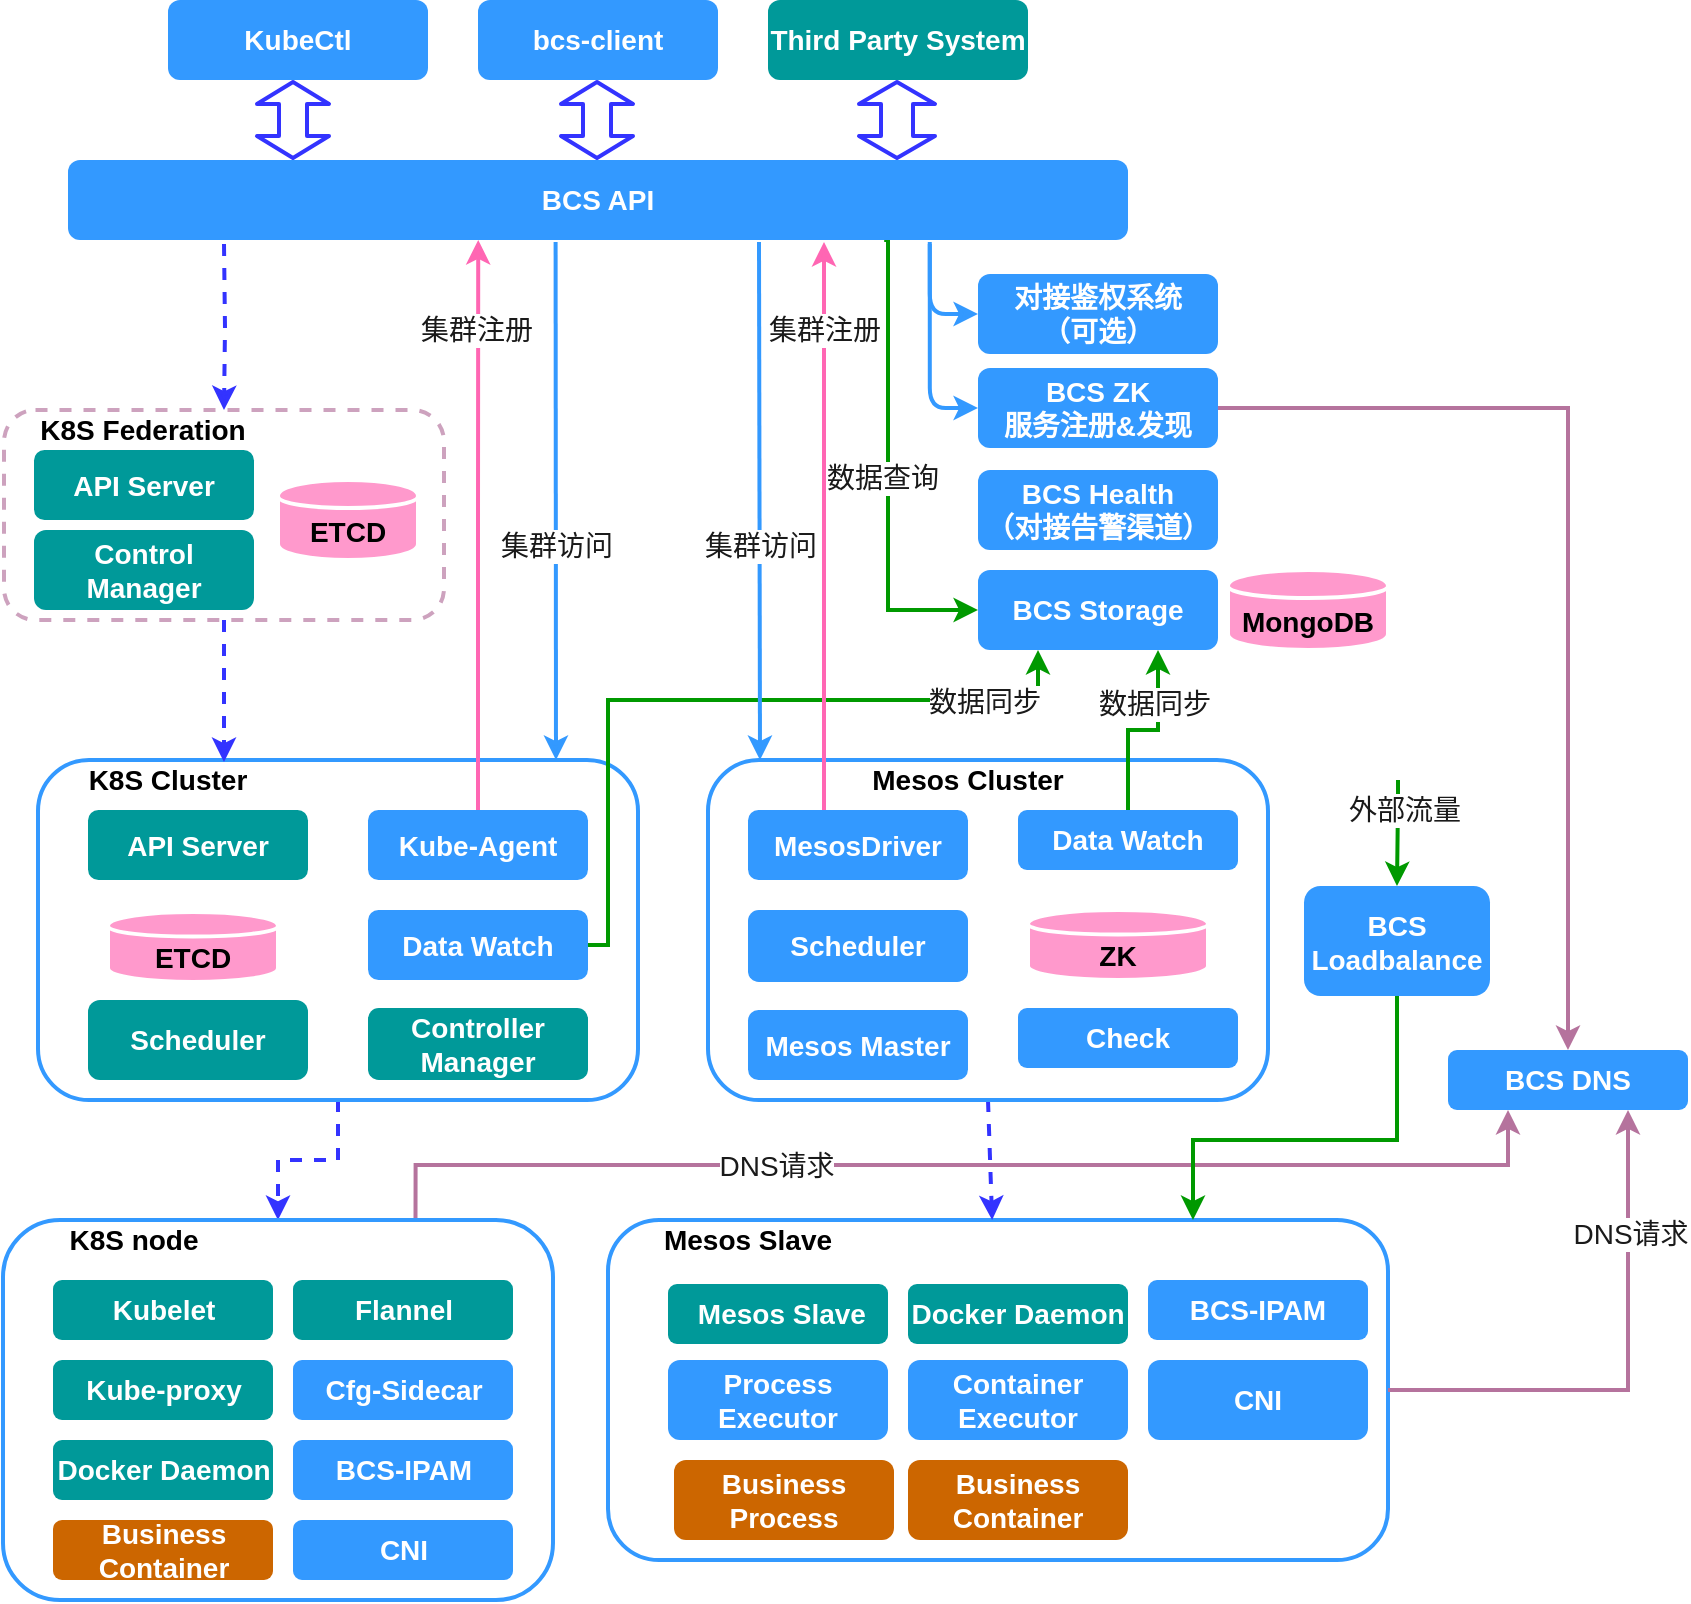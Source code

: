 <mxfile version="10.6.6" type="device"><diagram id="taxaUmjwehEzx2mqGv78" name="Page-1"><mxGraphModel dx="968" dy="805" grid="1" gridSize="10" guides="1" tooltips="1" connect="1" arrows="1" fold="1" page="1" pageScale="1" pageWidth="827" pageHeight="1169" math="0" shadow="0"><root><mxCell id="0"/><mxCell id="1" parent="0"/><mxCell id="cRc2IPDak52sebp2Z4-t-1" value="KubeCtl&lt;br style=&quot;font-size: 14px;&quot;&gt;" style="rounded=1;whiteSpace=wrap;html=1;fontSize=14;fontStyle=1;strokeColor=none;fillColor=#3399FF;fontColor=#FFFFFF;" vertex="1" parent="1"><mxGeometry x="160" y="80" width="130" height="40" as="geometry"/></mxCell><mxCell id="cRc2IPDak52sebp2Z4-t-2" value="bcs-client&lt;br style=&quot;font-size: 14px;&quot;&gt;" style="rounded=1;whiteSpace=wrap;html=1;fontSize=14;fontStyle=1;fontColor=#FFFFFF;strokeColor=none;fillColor=#3399FF;" vertex="1" parent="1"><mxGeometry x="315" y="80" width="120" height="40" as="geometry"/></mxCell><mxCell id="cRc2IPDak52sebp2Z4-t-3" value="Third Party System" style="rounded=1;whiteSpace=wrap;html=1;fontSize=14;fontStyle=1;fillColor=#009999;strokeColor=none;fontColor=#FFFFFF;" vertex="1" parent="1"><mxGeometry x="460" y="80" width="130" height="40" as="geometry"/></mxCell><mxCell id="cRc2IPDak52sebp2Z4-t-68" style="edgeStyle=orthogonalEdgeStyle;rounded=0;orthogonalLoop=1;jettySize=auto;html=1;strokeColor=#3333FF;strokeWidth=2;fontSize=14;fontColor=#FFFFFF;dashed=1;" edge="1" parent="1" target="cRc2IPDak52sebp2Z4-t-63"><mxGeometry relative="1" as="geometry"><mxPoint x="188" y="202" as="sourcePoint"/></mxGeometry></mxCell><mxCell id="cRc2IPDak52sebp2Z4-t-86" style="edgeStyle=orthogonalEdgeStyle;rounded=0;orthogonalLoop=1;jettySize=auto;html=1;exitX=0.77;exitY=1;exitDx=0;exitDy=0;entryX=0;entryY=0.5;entryDx=0;entryDy=0;strokeColor=#009900;strokeWidth=2;fontSize=14;fontColor=#FFFFFF;exitPerimeter=0;" edge="1" parent="1" source="cRc2IPDak52sebp2Z4-t-4" target="cRc2IPDak52sebp2Z4-t-52"><mxGeometry relative="1" as="geometry"><Array as="points"><mxPoint x="520" y="200"/><mxPoint x="520" y="385"/></Array></mxGeometry></mxCell><mxCell id="cRc2IPDak52sebp2Z4-t-87" value="&lt;font color=&quot;#1a1a1a&quot;&gt;数据查询&lt;/font&gt;" style="text;html=1;resizable=0;points=[];align=center;verticalAlign=middle;labelBackgroundColor=#ffffff;fontSize=14;fontColor=#FFFFFF;" vertex="1" connectable="0" parent="cRc2IPDak52sebp2Z4-t-86"><mxGeometry x="0.043" y="-3" relative="1" as="geometry"><mxPoint as="offset"/></mxGeometry></mxCell><mxCell id="cRc2IPDak52sebp2Z4-t-4" value="BCS API&lt;br style=&quot;font-size: 14px;&quot;&gt;" style="rounded=1;whiteSpace=wrap;html=1;fontSize=14;fontStyle=1;fontColor=#FFFFFF;strokeColor=none;fillColor=#3399FF;" vertex="1" parent="1"><mxGeometry x="110" y="160" width="530" height="40" as="geometry"/></mxCell><mxCell id="cRc2IPDak52sebp2Z4-t-70" style="edgeStyle=orthogonalEdgeStyle;rounded=0;orthogonalLoop=1;jettySize=auto;html=1;exitX=0.5;exitY=1;exitDx=0;exitDy=0;entryX=0.5;entryY=0;entryDx=0;entryDy=0;dashed=1;strokeColor=#3333FF;strokeWidth=2;fontSize=14;fontColor=#FFFFFF;" edge="1" parent="1" source="cRc2IPDak52sebp2Z4-t-5" target="cRc2IPDak52sebp2Z4-t-7"><mxGeometry relative="1" as="geometry"/></mxCell><mxCell id="cRc2IPDak52sebp2Z4-t-5" value="" style="rounded=1;whiteSpace=wrap;html=1;fontSize=14;fontStyle=1;strokeColor=#3399FF;strokeWidth=2;" vertex="1" parent="1"><mxGeometry x="95" y="460" width="300" height="170" as="geometry"/></mxCell><mxCell id="cRc2IPDak52sebp2Z4-t-93" style="edgeStyle=orthogonalEdgeStyle;rounded=0;orthogonalLoop=1;jettySize=auto;html=1;exitX=0.75;exitY=0;exitDx=0;exitDy=0;strokeColor=#B5739D;strokeWidth=2;fontSize=14;fontColor=#FFFFFF;entryX=0.25;entryY=1;entryDx=0;entryDy=0;" edge="1" parent="1" source="cRc2IPDak52sebp2Z4-t-7" target="cRc2IPDak52sebp2Z4-t-50"><mxGeometry relative="1" as="geometry"><mxPoint x="880" y="630" as="targetPoint"/></mxGeometry></mxCell><mxCell id="cRc2IPDak52sebp2Z4-t-95" value="&lt;font color=&quot;#1a1a1a&quot;&gt;DNS请求&lt;/font&gt;" style="text;html=1;resizable=0;points=[];align=center;verticalAlign=middle;labelBackgroundColor=#ffffff;fontSize=14;fontColor=#FFFFFF;" vertex="1" connectable="0" parent="cRc2IPDak52sebp2Z4-t-93"><mxGeometry x="-0.311" relative="1" as="geometry"><mxPoint as="offset"/></mxGeometry></mxCell><mxCell id="cRc2IPDak52sebp2Z4-t-7" value="" style="rounded=1;whiteSpace=wrap;html=1;fontSize=14;fontStyle=1;strokeColor=#3399FF;strokeWidth=2;" vertex="1" parent="1"><mxGeometry x="77.5" y="690" width="275" height="190" as="geometry"/></mxCell><mxCell id="cRc2IPDak52sebp2Z4-t-8" value="" style="rounded=1;whiteSpace=wrap;html=1;fontSize=14;fontStyle=1;strokeColor=#3399FF;strokeWidth=2;" vertex="1" parent="1"><mxGeometry x="380" y="690" width="390" height="170" as="geometry"/></mxCell><mxCell id="cRc2IPDak52sebp2Z4-t-88" style="rounded=0;orthogonalLoop=1;jettySize=auto;html=1;exitX=0.5;exitY=1;exitDx=0;exitDy=0;strokeColor=#3333FF;strokeWidth=2;fontSize=14;fontColor=#FFFFFF;dashed=1;" edge="1" parent="1" source="cRc2IPDak52sebp2Z4-t-9" target="cRc2IPDak52sebp2Z4-t-8"><mxGeometry relative="1" as="geometry"/></mxCell><mxCell id="cRc2IPDak52sebp2Z4-t-9" value="" style="rounded=1;whiteSpace=wrap;html=1;fontSize=14;fontStyle=1;strokeColor=#3399FF;strokeWidth=2;" vertex="1" parent="1"><mxGeometry x="430" y="460" width="280" height="170" as="geometry"/></mxCell><mxCell id="cRc2IPDak52sebp2Z4-t-10" value="ETCD" style="shape=cylinder;whiteSpace=wrap;html=1;boundedLbl=1;backgroundOutline=1;fontSize=14;fontStyle=1;strokeColor=#FFFFFF;strokeWidth=2;fillColor=#FF99CC;" vertex="1" parent="1"><mxGeometry x="130" y="536" width="85" height="35" as="geometry"/></mxCell><mxCell id="cRc2IPDak52sebp2Z4-t-12" value="API Server" style="rounded=1;whiteSpace=wrap;html=1;fontSize=14;fontStyle=1;fontColor=#FFFFFF;strokeColor=none;fillColor=#009999;" vertex="1" parent="1"><mxGeometry x="120" y="485" width="110" height="35" as="geometry"/></mxCell><mxCell id="cRc2IPDak52sebp2Z4-t-71" style="edgeStyle=orthogonalEdgeStyle;rounded=0;orthogonalLoop=1;jettySize=auto;html=1;exitX=0.5;exitY=0;exitDx=0;exitDy=0;entryX=0.387;entryY=1;entryDx=0;entryDy=0;entryPerimeter=0;strokeColor=#FF66B3;strokeWidth=2;fontSize=14;fontColor=#FFFFFF;" edge="1" parent="1" source="cRc2IPDak52sebp2Z4-t-13" target="cRc2IPDak52sebp2Z4-t-4"><mxGeometry relative="1" as="geometry"/></mxCell><mxCell id="cRc2IPDak52sebp2Z4-t-73" value="&lt;font color=&quot;#1a1a1a&quot;&gt;集群注册&lt;/font&gt;" style="text;html=1;resizable=0;points=[];align=center;verticalAlign=middle;labelBackgroundColor=#ffffff;fontSize=14;fontColor=#FFFFFF;" vertex="1" connectable="0" parent="cRc2IPDak52sebp2Z4-t-71"><mxGeometry x="0.684" y="1" relative="1" as="geometry"><mxPoint as="offset"/></mxGeometry></mxCell><mxCell id="cRc2IPDak52sebp2Z4-t-13" value="Kube-Agent" style="rounded=1;whiteSpace=wrap;html=1;fontSize=14;fontStyle=1;fontColor=#FFFFFF;strokeColor=none;fillColor=#3399FF;" vertex="1" parent="1"><mxGeometry x="260" y="485" width="110" height="35" as="geometry"/></mxCell><mxCell id="cRc2IPDak52sebp2Z4-t-14" value="Scheduler" style="rounded=1;whiteSpace=wrap;html=1;fontSize=14;fontStyle=1;fontColor=#FFFFFF;strokeColor=none;fillColor=#009999;" vertex="1" parent="1"><mxGeometry x="120" y="580" width="110" height="40" as="geometry"/></mxCell><mxCell id="cRc2IPDak52sebp2Z4-t-82" style="edgeStyle=orthogonalEdgeStyle;rounded=0;orthogonalLoop=1;jettySize=auto;html=1;exitX=1;exitY=0.5;exitDx=0;exitDy=0;entryX=0.25;entryY=1;entryDx=0;entryDy=0;strokeColor=#009900;strokeWidth=2;fontSize=14;fontColor=#FFFFFF;" edge="1" parent="1" source="cRc2IPDak52sebp2Z4-t-15" target="cRc2IPDak52sebp2Z4-t-52"><mxGeometry relative="1" as="geometry"><Array as="points"><mxPoint x="380" y="553"/><mxPoint x="380" y="430"/><mxPoint x="595" y="430"/></Array></mxGeometry></mxCell><mxCell id="cRc2IPDak52sebp2Z4-t-84" value="&lt;font color=&quot;#1a1a1a&quot;&gt;数据同步&lt;/font&gt;" style="text;html=1;resizable=0;points=[];align=center;verticalAlign=middle;labelBackgroundColor=#ffffff;fontSize=14;fontColor=#FFFFFF;" vertex="1" connectable="0" parent="cRc2IPDak52sebp2Z4-t-82"><mxGeometry x="0.721" y="-1" relative="1" as="geometry"><mxPoint as="offset"/></mxGeometry></mxCell><mxCell id="cRc2IPDak52sebp2Z4-t-15" value="Data Watch" style="rounded=1;whiteSpace=wrap;html=1;fontSize=14;fontStyle=1;fontColor=#FFFFFF;strokeColor=none;fillColor=#3399FF;" vertex="1" parent="1"><mxGeometry x="260" y="535" width="110" height="35" as="geometry"/></mxCell><mxCell id="cRc2IPDak52sebp2Z4-t-16" value="Controller Manager" style="rounded=1;whiteSpace=wrap;html=1;fontSize=14;fontStyle=1;fontColor=#FFFFFF;strokeColor=none;fillColor=#009999;" vertex="1" parent="1"><mxGeometry x="260" y="584" width="110" height="36" as="geometry"/></mxCell><mxCell id="cRc2IPDak52sebp2Z4-t-17" value="K8S Cluster" style="text;html=1;strokeColor=none;fillColor=none;align=center;verticalAlign=middle;whiteSpace=wrap;rounded=0;fontSize=14;fontStyle=1" vertex="1" parent="1"><mxGeometry x="115" y="460" width="90" height="20" as="geometry"/></mxCell><mxCell id="cRc2IPDak52sebp2Z4-t-18" value="Mesos Cluster" style="text;html=1;strokeColor=none;fillColor=none;align=center;verticalAlign=middle;whiteSpace=wrap;rounded=0;fontSize=14;fontStyle=1" vertex="1" parent="1"><mxGeometry x="500" y="460" width="120" height="20" as="geometry"/></mxCell><mxCell id="cRc2IPDak52sebp2Z4-t-19" value="MesosDriver" style="rounded=1;whiteSpace=wrap;html=1;fontSize=14;fontStyle=1;fontColor=#FFFFFF;strokeColor=none;fillColor=#3399FF;" vertex="1" parent="1"><mxGeometry x="450" y="485" width="110" height="35" as="geometry"/></mxCell><mxCell id="cRc2IPDak52sebp2Z4-t-83" style="edgeStyle=orthogonalEdgeStyle;rounded=0;orthogonalLoop=1;jettySize=auto;html=1;exitX=0.5;exitY=0;exitDx=0;exitDy=0;entryX=0.75;entryY=1;entryDx=0;entryDy=0;strokeColor=#009900;strokeWidth=2;fontSize=14;fontColor=#FFFFFF;" edge="1" parent="1" source="cRc2IPDak52sebp2Z4-t-20" target="cRc2IPDak52sebp2Z4-t-52"><mxGeometry relative="1" as="geometry"/></mxCell><mxCell id="cRc2IPDak52sebp2Z4-t-85" value="&lt;font color=&quot;#1a1a1a&quot;&gt;数据同步&lt;/font&gt;" style="text;html=1;resizable=0;points=[];align=center;verticalAlign=middle;labelBackgroundColor=#ffffff;fontSize=14;fontColor=#FFFFFF;" vertex="1" connectable="0" parent="cRc2IPDak52sebp2Z4-t-83"><mxGeometry x="0.432" y="2" relative="1" as="geometry"><mxPoint as="offset"/></mxGeometry></mxCell><mxCell id="cRc2IPDak52sebp2Z4-t-20" value="Data Watch" style="rounded=1;whiteSpace=wrap;html=1;fontSize=14;fontStyle=1;fontColor=#FFFFFF;strokeColor=none;fillColor=#3399FF;" vertex="1" parent="1"><mxGeometry x="585" y="485" width="110" height="30" as="geometry"/></mxCell><mxCell id="cRc2IPDak52sebp2Z4-t-21" value="Mesos Master" style="rounded=1;whiteSpace=wrap;html=1;fontSize=14;fontStyle=1;fontColor=#FFFFFF;strokeColor=none;fillColor=#3399FF;" vertex="1" parent="1"><mxGeometry x="450" y="585" width="110" height="35" as="geometry"/></mxCell><mxCell id="cRc2IPDak52sebp2Z4-t-22" value="Scheduler" style="rounded=1;whiteSpace=wrap;html=1;fontSize=14;fontStyle=1;fontColor=#FFFFFF;strokeColor=none;fillColor=#3399FF;" vertex="1" parent="1"><mxGeometry x="450" y="535" width="110" height="36" as="geometry"/></mxCell><mxCell id="cRc2IPDak52sebp2Z4-t-23" value="ZK&lt;br style=&quot;font-size: 14px;&quot;&gt;" style="shape=cylinder;whiteSpace=wrap;html=1;boundedLbl=1;backgroundOutline=1;fontSize=14;fontStyle=1;strokeColor=#FFFFFF;strokeWidth=2;fillColor=#FF99CC;" vertex="1" parent="1"><mxGeometry x="590" y="535" width="90" height="35" as="geometry"/></mxCell><mxCell id="cRc2IPDak52sebp2Z4-t-24" value="Check" style="rounded=1;whiteSpace=wrap;html=1;fontSize=14;fontStyle=1;fontColor=#FFFFFF;strokeColor=none;fillColor=#3399FF;" vertex="1" parent="1"><mxGeometry x="585" y="584" width="110" height="30" as="geometry"/></mxCell><mxCell id="cRc2IPDak52sebp2Z4-t-25" value="K8S node" style="text;html=1;strokeColor=none;fillColor=none;align=center;verticalAlign=middle;whiteSpace=wrap;rounded=0;fontSize=14;fontStyle=1" vertex="1" parent="1"><mxGeometry x="97.5" y="690" width="90" height="20" as="geometry"/></mxCell><mxCell id="cRc2IPDak52sebp2Z4-t-26" value="Mesos Slave" style="text;html=1;strokeColor=none;fillColor=none;align=center;verticalAlign=middle;whiteSpace=wrap;rounded=0;fontSize=14;fontStyle=1" vertex="1" parent="1"><mxGeometry x="405" y="690" width="90" height="20" as="geometry"/></mxCell><mxCell id="cRc2IPDak52sebp2Z4-t-27" value="Kubelet" style="rounded=1;whiteSpace=wrap;html=1;fontSize=14;fontStyle=1;fontColor=#FFFFFF;strokeColor=none;fillColor=#009999;" vertex="1" parent="1"><mxGeometry x="102.5" y="720" width="110" height="30" as="geometry"/></mxCell><mxCell id="cRc2IPDak52sebp2Z4-t-28" value="Kube-proxy" style="rounded=1;whiteSpace=wrap;html=1;fontSize=14;fontStyle=1;fontColor=#FFFFFF;strokeColor=none;fillColor=#009999;" vertex="1" parent="1"><mxGeometry x="102.5" y="760" width="110" height="30" as="geometry"/></mxCell><mxCell id="cRc2IPDak52sebp2Z4-t-29" value="Docker Daemon" style="rounded=1;whiteSpace=wrap;html=1;fontSize=14;fontStyle=1;fontColor=#FFFFFF;strokeColor=none;fillColor=#009999;" vertex="1" parent="1"><mxGeometry x="102.5" y="800" width="110" height="30" as="geometry"/></mxCell><mxCell id="cRc2IPDak52sebp2Z4-t-30" value="Flannel" style="rounded=1;whiteSpace=wrap;html=1;fontSize=14;fontStyle=1;fontColor=#FFFFFF;strokeColor=none;fillColor=#009999;" vertex="1" parent="1"><mxGeometry x="222.5" y="720" width="110" height="30" as="geometry"/></mxCell><mxCell id="cRc2IPDak52sebp2Z4-t-31" value="Cfg-Sidecar" style="rounded=1;whiteSpace=wrap;html=1;fontSize=14;fontStyle=1;fontColor=#FFFFFF;strokeColor=none;fillColor=#3399FF;" vertex="1" parent="1"><mxGeometry x="222.5" y="760" width="110" height="30" as="geometry"/></mxCell><mxCell id="cRc2IPDak52sebp2Z4-t-32" value="BCS-IPAM" style="rounded=1;whiteSpace=wrap;html=1;fontSize=14;fontStyle=1;fontColor=#FFFFFF;strokeColor=none;fillColor=#3399FF;" vertex="1" parent="1"><mxGeometry x="222.5" y="800" width="110" height="30" as="geometry"/></mxCell><mxCell id="cRc2IPDak52sebp2Z4-t-33" value="Business Container" style="rounded=1;whiteSpace=wrap;html=1;fontSize=14;fontStyle=1;fontColor=#FFFFFF;strokeColor=none;fillColor=#CC6600;" vertex="1" parent="1"><mxGeometry x="102.5" y="840" width="110" height="30" as="geometry"/></mxCell><mxCell id="cRc2IPDak52sebp2Z4-t-34" value="CNI" style="rounded=1;whiteSpace=wrap;html=1;fontSize=14;fontStyle=1;fontColor=#FFFFFF;strokeColor=none;fillColor=#3399FF;" vertex="1" parent="1"><mxGeometry x="222.5" y="840" width="110" height="30" as="geometry"/></mxCell><mxCell id="cRc2IPDak52sebp2Z4-t-35" value="&amp;nbsp;Mesos Slave" style="rounded=1;whiteSpace=wrap;html=1;fontSize=14;fontStyle=1;fontColor=#FFFFFF;strokeColor=none;fillColor=#009999;" vertex="1" parent="1"><mxGeometry x="410" y="722" width="110" height="30" as="geometry"/></mxCell><mxCell id="cRc2IPDak52sebp2Z4-t-36" value="Process Executor" style="rounded=1;whiteSpace=wrap;html=1;fontSize=14;fontStyle=1;fontColor=#FFFFFF;strokeColor=none;fillColor=#3399FF;" vertex="1" parent="1"><mxGeometry x="410" y="760" width="110" height="40" as="geometry"/></mxCell><mxCell id="cRc2IPDak52sebp2Z4-t-37" value="Container Executor" style="rounded=1;whiteSpace=wrap;html=1;fontSize=14;fontStyle=1;fontColor=#FFFFFF;strokeColor=none;fillColor=#3399FF;" vertex="1" parent="1"><mxGeometry x="530" y="760" width="110" height="40" as="geometry"/></mxCell><mxCell id="cRc2IPDak52sebp2Z4-t-40" value="BCS-IPAM" style="rounded=1;whiteSpace=wrap;html=1;fontSize=14;fontStyle=1;fontColor=#FFFFFF;strokeColor=none;fillColor=#3399FF;" vertex="1" parent="1"><mxGeometry x="650" y="720" width="110" height="30" as="geometry"/></mxCell><mxCell id="cRc2IPDak52sebp2Z4-t-42" value="CNI" style="rounded=1;whiteSpace=wrap;html=1;fontSize=14;fontStyle=1;fontColor=#FFFFFF;strokeColor=none;fillColor=#3399FF;" vertex="1" parent="1"><mxGeometry x="650" y="760" width="110" height="40" as="geometry"/></mxCell><mxCell id="cRc2IPDak52sebp2Z4-t-47" value="Business Container" style="rounded=1;whiteSpace=wrap;html=1;fontSize=14;fontStyle=1;fontColor=#FFFFFF;strokeColor=none;fillColor=#CC6600;" vertex="1" parent="1"><mxGeometry x="530" y="810" width="110" height="40" as="geometry"/></mxCell><mxCell id="cRc2IPDak52sebp2Z4-t-48" value="Business Process" style="rounded=1;whiteSpace=wrap;html=1;fontSize=14;fontStyle=1;fontColor=#FFFFFF;strokeColor=none;fillColor=#CC6600;" vertex="1" parent="1"><mxGeometry x="413" y="810" width="110" height="40" as="geometry"/></mxCell><mxCell id="cRc2IPDak52sebp2Z4-t-49" value="Docker Daemon" style="rounded=1;whiteSpace=wrap;html=1;fontSize=14;fontStyle=1;fontColor=#FFFFFF;strokeColor=none;fillColor=#009999;" vertex="1" parent="1"><mxGeometry x="530" y="722" width="110" height="30" as="geometry"/></mxCell><mxCell id="cRc2IPDak52sebp2Z4-t-50" value="BCS DNS&lt;br style=&quot;font-size: 14px;&quot;&gt;" style="rounded=1;whiteSpace=wrap;html=1;fontSize=14;fontStyle=1;fontColor=#FFFFFF;strokeColor=none;fillColor=#3399FF;" vertex="1" parent="1"><mxGeometry x="800" y="605" width="120" height="30" as="geometry"/></mxCell><mxCell id="cRc2IPDak52sebp2Z4-t-92" style="edgeStyle=orthogonalEdgeStyle;rounded=0;orthogonalLoop=1;jettySize=auto;html=1;exitX=0.5;exitY=1;exitDx=0;exitDy=0;entryX=0.75;entryY=0;entryDx=0;entryDy=0;strokeColor=#009900;strokeWidth=2;fontSize=14;fontColor=#FFFFFF;" edge="1" parent="1" source="cRc2IPDak52sebp2Z4-t-51" target="cRc2IPDak52sebp2Z4-t-8"><mxGeometry relative="1" as="geometry"><Array as="points"><mxPoint x="775" y="650"/><mxPoint x="673" y="650"/></Array></mxGeometry></mxCell><mxCell id="cRc2IPDak52sebp2Z4-t-51" value="BCS&lt;br style=&quot;font-size: 14px;&quot;&gt;Loadbalance&lt;br style=&quot;font-size: 14px;&quot;&gt;" style="rounded=1;whiteSpace=wrap;html=1;rotation=0;fontSize=14;fontStyle=1;fontColor=#FFFFFF;strokeColor=none;fillColor=#3399FF;" vertex="1" parent="1"><mxGeometry x="728" y="523" width="93" height="55" as="geometry"/></mxCell><mxCell id="cRc2IPDak52sebp2Z4-t-52" value="BCS Storage&lt;br style=&quot;font-size: 14px;&quot;&gt;" style="rounded=1;whiteSpace=wrap;html=1;fontSize=14;fontStyle=1;fontColor=#FFFFFF;strokeColor=none;fillColor=#3399FF;" vertex="1" parent="1"><mxGeometry x="565" y="365" width="120" height="40" as="geometry"/></mxCell><mxCell id="cRc2IPDak52sebp2Z4-t-53" value="MongoDB&lt;br style=&quot;font-size: 14px;&quot;&gt;" style="shape=cylinder;whiteSpace=wrap;html=1;boundedLbl=1;backgroundOutline=1;fontSize=14;fontStyle=1;strokeColor=#FFFFFF;strokeWidth=2;fillColor=#FF99CC;" vertex="1" parent="1"><mxGeometry x="690" y="365" width="80" height="40" as="geometry"/></mxCell><mxCell id="cRc2IPDak52sebp2Z4-t-54" value="BCS Health&lt;br style=&quot;font-size: 14px;&quot;&gt;（对接告警渠道）&lt;br style=&quot;font-size: 14px;&quot;&gt;" style="rounded=1;whiteSpace=wrap;html=1;fontSize=14;fontStyle=1;fontColor=#FFFFFF;strokeColor=none;fillColor=#3399FF;" vertex="1" parent="1"><mxGeometry x="565" y="315" width="120" height="40" as="geometry"/></mxCell><mxCell id="cRc2IPDak52sebp2Z4-t-99" style="edgeStyle=orthogonalEdgeStyle;rounded=0;orthogonalLoop=1;jettySize=auto;html=1;exitX=1;exitY=0.5;exitDx=0;exitDy=0;entryX=0.5;entryY=0;entryDx=0;entryDy=0;strokeColor=#B5739D;strokeWidth=2;fontSize=14;fontColor=#FFFFFF;" edge="1" parent="1" source="cRc2IPDak52sebp2Z4-t-56" target="cRc2IPDak52sebp2Z4-t-50"><mxGeometry relative="1" as="geometry"/></mxCell><mxCell id="cRc2IPDak52sebp2Z4-t-56" value="BCS ZK&lt;br style=&quot;font-size: 14px&quot;&gt;服务注册&amp;amp;发现&lt;br style=&quot;font-size: 14px&quot;&gt;" style="rounded=1;whiteSpace=wrap;html=1;fontSize=14;fontStyle=1;fontColor=#FFFFFF;strokeColor=none;fillColor=#3399FF;" vertex="1" parent="1"><mxGeometry x="565" y="264" width="120" height="40" as="geometry"/></mxCell><mxCell id="cRc2IPDak52sebp2Z4-t-57" value="对接鉴权系统&lt;br style=&quot;font-size: 14px;&quot;&gt;（可选）&lt;br style=&quot;font-size: 14px;&quot;&gt;" style="rounded=1;whiteSpace=wrap;html=1;fontSize=14;fontStyle=1;fontColor=#FFFFFF;strokeColor=none;fillColor=#3399FF;" vertex="1" parent="1"><mxGeometry x="565" y="217" width="120" height="40" as="geometry"/></mxCell><mxCell id="cRc2IPDak52sebp2Z4-t-58" value="" style="shape=flexArrow;endArrow=classic;startArrow=classic;html=1;width=13;endSize=3;startSize=3;fontSize=14;fontStyle=1;strokeColor=#3333FF;strokeWidth=2;" edge="1" parent="1"><mxGeometry width="50" height="50" relative="1" as="geometry"><mxPoint x="222.5" y="160" as="sourcePoint"/><mxPoint x="222.5" y="120" as="targetPoint"/></mxGeometry></mxCell><mxCell id="cRc2IPDak52sebp2Z4-t-59" value="" style="shape=flexArrow;endArrow=classic;startArrow=classic;html=1;width=13;endSize=3;startSize=3;fontSize=14;fontStyle=1;strokeColor=#3333FF;strokeWidth=2;" edge="1" parent="1"><mxGeometry width="50" height="50" relative="1" as="geometry"><mxPoint x="374.5" y="160" as="sourcePoint"/><mxPoint x="374.5" y="120" as="targetPoint"/></mxGeometry></mxCell><mxCell id="cRc2IPDak52sebp2Z4-t-60" value="" style="shape=flexArrow;endArrow=classic;startArrow=classic;html=1;width=15;endSize=3;startSize=3;fontSize=14;fontStyle=1;strokeColor=#3333FF;strokeWidth=2;" edge="1" parent="1"><mxGeometry width="50" height="50" relative="1" as="geometry"><mxPoint x="524.5" y="160" as="sourcePoint"/><mxPoint x="524.5" y="120" as="targetPoint"/></mxGeometry></mxCell><mxCell id="cRc2IPDak52sebp2Z4-t-69" style="edgeStyle=orthogonalEdgeStyle;rounded=0;orthogonalLoop=1;jettySize=auto;html=1;exitX=0.5;exitY=1;exitDx=0;exitDy=0;entryX=0.31;entryY=0.006;entryDx=0;entryDy=0;entryPerimeter=0;dashed=1;strokeColor=#3333FF;strokeWidth=2;fontSize=14;fontColor=#FFFFFF;" edge="1" parent="1" source="cRc2IPDak52sebp2Z4-t-63" target="cRc2IPDak52sebp2Z4-t-5"><mxGeometry relative="1" as="geometry"/></mxCell><mxCell id="cRc2IPDak52sebp2Z4-t-63" value="" style="rounded=1;whiteSpace=wrap;html=1;fontSize=14;fontStyle=1;strokeColor=#CDA2BE;strokeWidth=2;dashed=1;" vertex="1" parent="1"><mxGeometry x="78" y="285" width="220" height="105" as="geometry"/></mxCell><mxCell id="cRc2IPDak52sebp2Z4-t-64" value="K8S Federation" style="text;html=1;strokeColor=none;fillColor=none;align=center;verticalAlign=middle;whiteSpace=wrap;rounded=0;fontSize=14;fontStyle=1" vertex="1" parent="1"><mxGeometry x="85" y="285" width="125" height="20" as="geometry"/></mxCell><mxCell id="cRc2IPDak52sebp2Z4-t-65" value="API Server" style="rounded=1;whiteSpace=wrap;html=1;fontSize=14;fontStyle=1;fontColor=#FFFFFF;strokeColor=none;fillColor=#009999;" vertex="1" parent="1"><mxGeometry x="93" y="305" width="110" height="35" as="geometry"/></mxCell><mxCell id="cRc2IPDak52sebp2Z4-t-66" value="Control Manager" style="rounded=1;whiteSpace=wrap;html=1;fontSize=14;fontStyle=1;fontColor=#FFFFFF;strokeColor=none;fillColor=#009999;" vertex="1" parent="1"><mxGeometry x="93" y="345" width="110" height="40" as="geometry"/></mxCell><mxCell id="cRc2IPDak52sebp2Z4-t-67" value="ETCD" style="shape=cylinder;whiteSpace=wrap;html=1;boundedLbl=1;backgroundOutline=1;fontSize=14;fontStyle=1;fillColor=#FF99CC;strokeColor=#FFFFFF;strokeWidth=2;" vertex="1" parent="1"><mxGeometry x="215" y="320" width="70" height="40" as="geometry"/></mxCell><mxCell id="cRc2IPDak52sebp2Z4-t-72" value="" style="endArrow=classic;html=1;strokeColor=#FF66B3;strokeWidth=2;fontSize=14;fontColor=#FFFFFF;exitX=0.25;exitY=0;exitDx=0;exitDy=0;entryX=0.694;entryY=1.025;entryDx=0;entryDy=0;entryPerimeter=0;" edge="1" parent="1"><mxGeometry width="50" height="50" relative="1" as="geometry"><mxPoint x="488" y="485" as="sourcePoint"/><mxPoint x="488" y="201" as="targetPoint"/></mxGeometry></mxCell><mxCell id="cRc2IPDak52sebp2Z4-t-74" value="&lt;font color=&quot;#1a1a1a&quot;&gt;集群注册&lt;/font&gt;" style="text;html=1;resizable=0;points=[];align=center;verticalAlign=middle;labelBackgroundColor=#ffffff;fontSize=14;fontColor=#FFFFFF;" vertex="1" connectable="0" parent="cRc2IPDak52sebp2Z4-t-72"><mxGeometry x="0.69" relative="1" as="geometry"><mxPoint as="offset"/></mxGeometry></mxCell><mxCell id="cRc2IPDak52sebp2Z4-t-75" value="" style="endArrow=classic;html=1;strokeColor=#3399FF;strokeWidth=2;fontSize=14;fontColor=#FFFFFF;exitX=0.46;exitY=1.025;exitDx=0;exitDy=0;exitPerimeter=0;" edge="1" parent="1" source="cRc2IPDak52sebp2Z4-t-4"><mxGeometry width="50" height="50" relative="1" as="geometry"><mxPoint x="370" y="340" as="sourcePoint"/><mxPoint x="354" y="460" as="targetPoint"/></mxGeometry></mxCell><mxCell id="cRc2IPDak52sebp2Z4-t-76" value="&lt;font color=&quot;#1a1a1a&quot;&gt;集群访问&lt;/font&gt;" style="text;html=1;resizable=0;points=[];align=center;verticalAlign=middle;labelBackgroundColor=#ffffff;fontSize=14;fontColor=#FFFFFF;" vertex="1" connectable="0" parent="cRc2IPDak52sebp2Z4-t-75"><mxGeometry x="0.174" relative="1" as="geometry"><mxPoint as="offset"/></mxGeometry></mxCell><mxCell id="cRc2IPDak52sebp2Z4-t-77" value="" style="endArrow=classic;html=1;strokeColor=#3399FF;strokeWidth=2;fontSize=14;fontColor=#FFFFFF;exitX=0.46;exitY=1.025;exitDx=0;exitDy=0;exitPerimeter=0;" edge="1" parent="1"><mxGeometry width="50" height="50" relative="1" as="geometry"><mxPoint x="455.5" y="201" as="sourcePoint"/><mxPoint x="456" y="460" as="targetPoint"/></mxGeometry></mxCell><mxCell id="cRc2IPDak52sebp2Z4-t-78" value="&lt;font color=&quot;#1a1a1a&quot;&gt;集群访问&lt;/font&gt;" style="text;html=1;resizable=0;points=[];align=center;verticalAlign=middle;labelBackgroundColor=#ffffff;fontSize=14;fontColor=#FFFFFF;" vertex="1" connectable="0" parent="cRc2IPDak52sebp2Z4-t-77"><mxGeometry x="0.174" relative="1" as="geometry"><mxPoint as="offset"/></mxGeometry></mxCell><mxCell id="cRc2IPDak52sebp2Z4-t-79" value="" style="endArrow=classic;html=1;strokeColor=#3399FF;strokeWidth=2;fontSize=14;fontColor=#FFFFFF;exitX=0.813;exitY=1.05;exitDx=0;exitDy=0;exitPerimeter=0;entryX=0;entryY=0.5;entryDx=0;entryDy=0;edgeStyle=orthogonalEdgeStyle;" edge="1" parent="1" source="cRc2IPDak52sebp2Z4-t-4" target="cRc2IPDak52sebp2Z4-t-57"><mxGeometry width="50" height="50" relative="1" as="geometry"><mxPoint x="520" y="340" as="sourcePoint"/><mxPoint x="570" y="290" as="targetPoint"/></mxGeometry></mxCell><mxCell id="cRc2IPDak52sebp2Z4-t-81" value="" style="endArrow=classic;html=1;strokeColor=#3399FF;strokeWidth=2;fontSize=14;fontColor=#FFFFFF;exitX=0.813;exitY=1.025;exitDx=0;exitDy=0;exitPerimeter=0;edgeStyle=orthogonalEdgeStyle;entryX=0;entryY=0.5;entryDx=0;entryDy=0;" edge="1" parent="1" source="cRc2IPDak52sebp2Z4-t-4" target="cRc2IPDak52sebp2Z4-t-56"><mxGeometry width="50" height="50" relative="1" as="geometry"><mxPoint x="520" y="380" as="sourcePoint"/><mxPoint x="541" y="310" as="targetPoint"/></mxGeometry></mxCell><mxCell id="cRc2IPDak52sebp2Z4-t-89" value="" style="endArrow=classic;html=1;strokeColor=#009900;strokeWidth=2;fontSize=14;fontColor=#FFFFFF;entryX=0.5;entryY=0;entryDx=0;entryDy=0;edgeStyle=orthogonalEdgeStyle;" edge="1" parent="1" target="cRc2IPDak52sebp2Z4-t-51"><mxGeometry width="50" height="50" relative="1" as="geometry"><mxPoint x="775" y="470" as="sourcePoint"/><mxPoint x="930" y="530" as="targetPoint"/><Array as="points"><mxPoint x="775" y="480"/></Array></mxGeometry></mxCell><mxCell id="cRc2IPDak52sebp2Z4-t-91" value="&lt;font color=&quot;#1a1a1a&quot;&gt;外部流量&lt;/font&gt;" style="text;html=1;resizable=0;points=[];align=center;verticalAlign=middle;labelBackgroundColor=#ffffff;fontSize=14;fontColor=#FFFFFF;" vertex="1" connectable="0" parent="cRc2IPDak52sebp2Z4-t-89"><mxGeometry x="-0.44" y="3" relative="1" as="geometry"><mxPoint as="offset"/></mxGeometry></mxCell><mxCell id="cRc2IPDak52sebp2Z4-t-94" style="edgeStyle=orthogonalEdgeStyle;rounded=0;orthogonalLoop=1;jettySize=auto;html=1;exitX=1;exitY=0.5;exitDx=0;exitDy=0;strokeColor=#B5739D;strokeWidth=2;fontSize=14;fontColor=#FFFFFF;entryX=0.75;entryY=1;entryDx=0;entryDy=0;" edge="1" parent="1" source="cRc2IPDak52sebp2Z4-t-8" target="cRc2IPDak52sebp2Z4-t-50"><mxGeometry relative="1" as="geometry"><mxPoint x="840" y="645" as="targetPoint"/><mxPoint x="294" y="700" as="sourcePoint"/></mxGeometry></mxCell><mxCell id="cRc2IPDak52sebp2Z4-t-96" value="&lt;font color=&quot;#1a1a1a&quot;&gt;DNS请求&lt;/font&gt;" style="text;html=1;resizable=0;points=[];align=center;verticalAlign=middle;labelBackgroundColor=#ffffff;fontSize=14;fontColor=#FFFFFF;" vertex="1" connectable="0" parent="cRc2IPDak52sebp2Z4-t-94"><mxGeometry x="0.523" y="-1" relative="1" as="geometry"><mxPoint as="offset"/></mxGeometry></mxCell></root></mxGraphModel></diagram></mxfile>